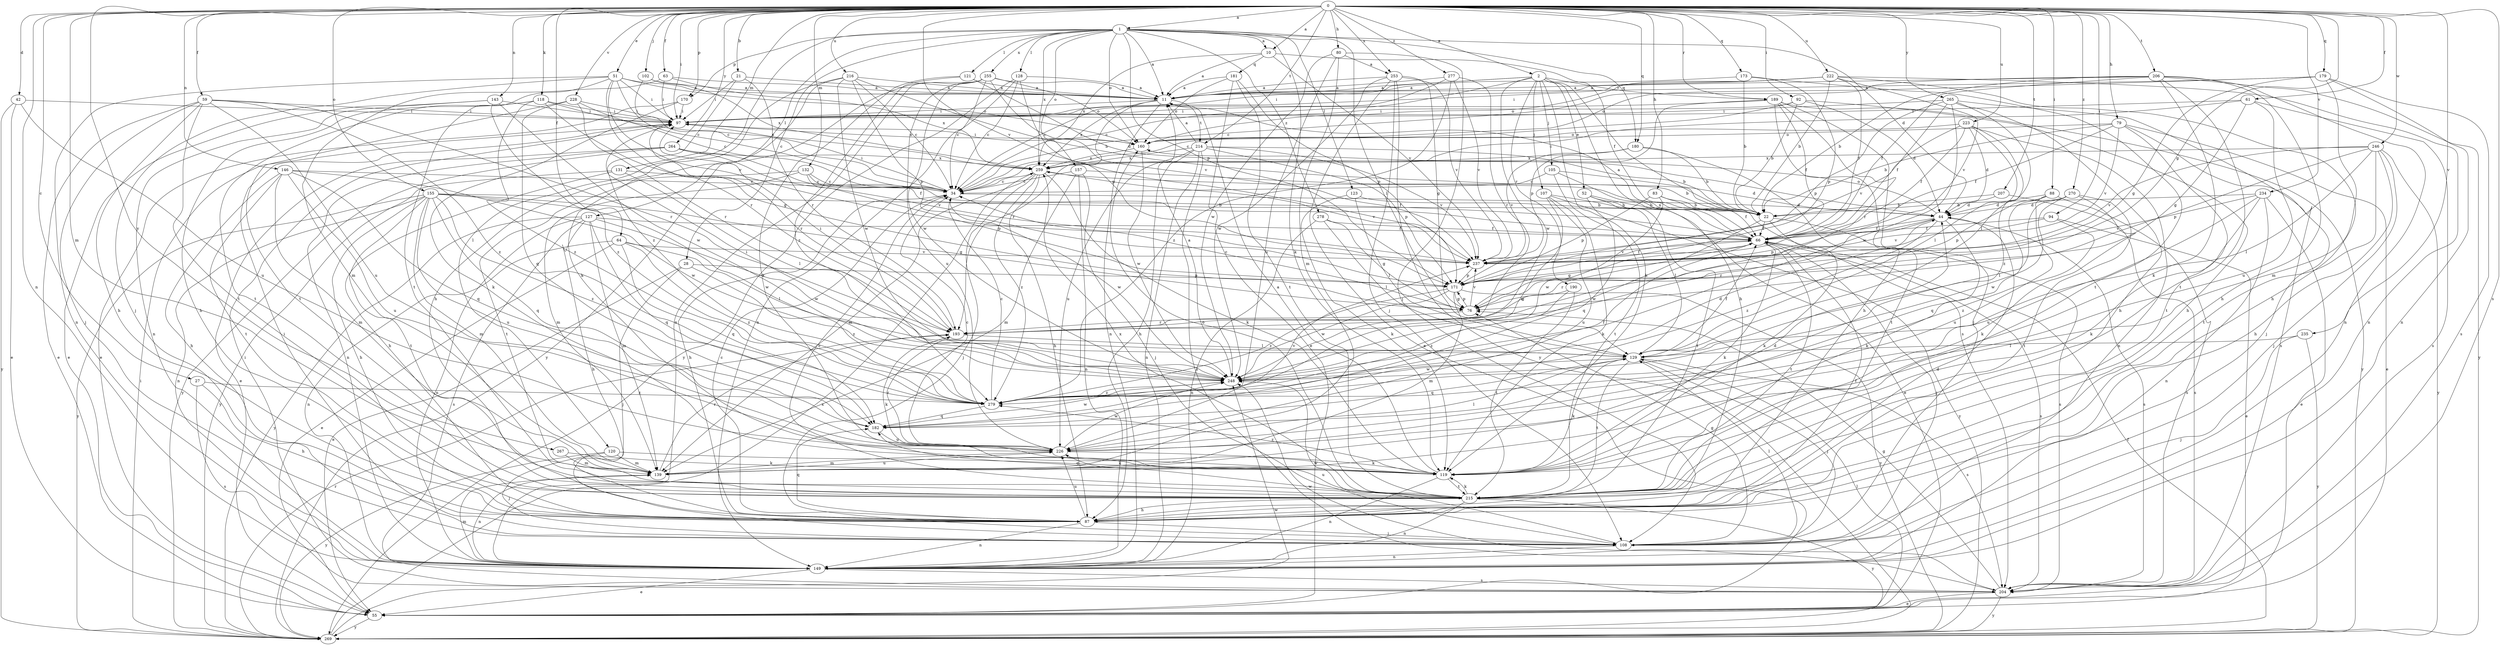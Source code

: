 strict digraph  {
0;
1;
2;
10;
11;
21;
22;
27;
28;
34;
42;
44;
51;
52;
55;
59;
61;
63;
64;
66;
76;
79;
80;
83;
87;
88;
92;
94;
97;
102;
105;
107;
108;
118;
119;
120;
121;
123;
127;
128;
129;
131;
132;
139;
143;
146;
149;
155;
157;
160;
170;
171;
173;
179;
180;
181;
182;
189;
190;
193;
204;
206;
207;
214;
215;
216;
222;
223;
226;
228;
234;
235;
237;
246;
248;
253;
255;
259;
264;
265;
267;
269;
270;
277;
278;
279;
0 -> 1  [label=a];
0 -> 2  [label=a];
0 -> 10  [label=a];
0 -> 21  [label=b];
0 -> 27  [label=c];
0 -> 42  [label=d];
0 -> 51  [label=e];
0 -> 59  [label=f];
0 -> 61  [label=f];
0 -> 63  [label=f];
0 -> 64  [label=f];
0 -> 76  [label=g];
0 -> 79  [label=h];
0 -> 80  [label=h];
0 -> 83  [label=h];
0 -> 88  [label=i];
0 -> 92  [label=i];
0 -> 94  [label=i];
0 -> 97  [label=i];
0 -> 102  [label=j];
0 -> 118  [label=k];
0 -> 131  [label=m];
0 -> 132  [label=m];
0 -> 139  [label=m];
0 -> 143  [label=n];
0 -> 146  [label=n];
0 -> 149  [label=n];
0 -> 155  [label=o];
0 -> 170  [label=p];
0 -> 173  [label=q];
0 -> 179  [label=q];
0 -> 180  [label=q];
0 -> 189  [label=r];
0 -> 204  [label=s];
0 -> 206  [label=t];
0 -> 207  [label=t];
0 -> 214  [label=t];
0 -> 216  [label=u];
0 -> 222  [label=u];
0 -> 223  [label=u];
0 -> 228  [label=v];
0 -> 234  [label=v];
0 -> 235  [label=v];
0 -> 237  [label=v];
0 -> 246  [label=w];
0 -> 253  [label=x];
0 -> 264  [label=y];
0 -> 265  [label=y];
0 -> 267  [label=y];
0 -> 270  [label=z];
0 -> 277  [label=z];
1 -> 10  [label=a];
1 -> 11  [label=a];
1 -> 28  [label=c];
1 -> 44  [label=d];
1 -> 119  [label=k];
1 -> 120  [label=l];
1 -> 121  [label=l];
1 -> 123  [label=l];
1 -> 127  [label=l];
1 -> 128  [label=l];
1 -> 129  [label=l];
1 -> 157  [label=o];
1 -> 160  [label=o];
1 -> 170  [label=p];
1 -> 171  [label=p];
1 -> 180  [label=q];
1 -> 255  [label=x];
1 -> 259  [label=x];
1 -> 278  [label=z];
2 -> 11  [label=a];
2 -> 34  [label=c];
2 -> 52  [label=e];
2 -> 87  [label=h];
2 -> 97  [label=i];
2 -> 105  [label=j];
2 -> 107  [label=j];
2 -> 119  [label=k];
2 -> 189  [label=r];
2 -> 190  [label=r];
2 -> 204  [label=s];
2 -> 248  [label=w];
10 -> 11  [label=a];
10 -> 66  [label=f];
10 -> 181  [label=q];
10 -> 237  [label=v];
10 -> 259  [label=x];
11 -> 97  [label=i];
11 -> 149  [label=n];
11 -> 193  [label=r];
11 -> 214  [label=t];
11 -> 259  [label=x];
21 -> 11  [label=a];
21 -> 97  [label=i];
21 -> 193  [label=r];
21 -> 279  [label=z];
22 -> 66  [label=f];
22 -> 119  [label=k];
22 -> 204  [label=s];
22 -> 248  [label=w];
27 -> 87  [label=h];
27 -> 204  [label=s];
27 -> 279  [label=z];
28 -> 55  [label=e];
28 -> 108  [label=j];
28 -> 171  [label=p];
28 -> 279  [label=z];
34 -> 44  [label=d];
34 -> 87  [label=h];
34 -> 97  [label=i];
34 -> 248  [label=w];
42 -> 55  [label=e];
42 -> 97  [label=i];
42 -> 226  [label=u];
42 -> 269  [label=y];
44 -> 66  [label=f];
44 -> 119  [label=k];
44 -> 160  [label=o];
44 -> 171  [label=p];
44 -> 193  [label=r];
44 -> 204  [label=s];
44 -> 279  [label=z];
51 -> 11  [label=a];
51 -> 34  [label=c];
51 -> 97  [label=i];
51 -> 108  [label=j];
51 -> 149  [label=n];
51 -> 160  [label=o];
51 -> 193  [label=r];
51 -> 215  [label=t];
51 -> 237  [label=v];
52 -> 22  [label=b];
52 -> 129  [label=l];
52 -> 182  [label=q];
52 -> 215  [label=t];
55 -> 129  [label=l];
55 -> 269  [label=y];
59 -> 55  [label=e];
59 -> 87  [label=h];
59 -> 97  [label=i];
59 -> 108  [label=j];
59 -> 193  [label=r];
59 -> 215  [label=t];
59 -> 226  [label=u];
59 -> 279  [label=z];
61 -> 34  [label=c];
61 -> 76  [label=g];
61 -> 97  [label=i];
61 -> 204  [label=s];
61 -> 226  [label=u];
63 -> 11  [label=a];
63 -> 97  [label=i];
63 -> 139  [label=m];
63 -> 259  [label=x];
64 -> 55  [label=e];
64 -> 129  [label=l];
64 -> 149  [label=n];
64 -> 182  [label=q];
64 -> 237  [label=v];
64 -> 279  [label=z];
66 -> 11  [label=a];
66 -> 76  [label=g];
66 -> 108  [label=j];
66 -> 119  [label=k];
66 -> 193  [label=r];
66 -> 204  [label=s];
66 -> 215  [label=t];
66 -> 237  [label=v];
66 -> 259  [label=x];
76 -> 34  [label=c];
76 -> 171  [label=p];
76 -> 193  [label=r];
76 -> 237  [label=v];
79 -> 22  [label=b];
79 -> 55  [label=e];
79 -> 66  [label=f];
79 -> 108  [label=j];
79 -> 160  [label=o];
79 -> 215  [label=t];
79 -> 237  [label=v];
80 -> 108  [label=j];
80 -> 139  [label=m];
80 -> 226  [label=u];
80 -> 248  [label=w];
80 -> 253  [label=a];
83 -> 22  [label=b];
83 -> 66  [label=f];
83 -> 171  [label=p];
83 -> 248  [label=w];
87 -> 34  [label=c];
87 -> 44  [label=d];
87 -> 66  [label=f];
87 -> 108  [label=j];
87 -> 149  [label=n];
87 -> 182  [label=q];
87 -> 226  [label=u];
88 -> 44  [label=d];
88 -> 171  [label=p];
88 -> 182  [label=q];
88 -> 204  [label=s];
88 -> 226  [label=u];
92 -> 22  [label=b];
92 -> 34  [label=c];
92 -> 44  [label=d];
92 -> 87  [label=h];
92 -> 97  [label=i];
94 -> 55  [label=e];
94 -> 66  [label=f];
94 -> 237  [label=v];
94 -> 279  [label=z];
97 -> 160  [label=o];
97 -> 193  [label=r];
102 -> 11  [label=a];
102 -> 34  [label=c];
102 -> 259  [label=x];
105 -> 34  [label=c];
105 -> 44  [label=d];
105 -> 55  [label=e];
105 -> 215  [label=t];
107 -> 22  [label=b];
107 -> 119  [label=k];
107 -> 226  [label=u];
107 -> 269  [label=y];
107 -> 279  [label=z];
108 -> 76  [label=g];
108 -> 97  [label=i];
108 -> 129  [label=l];
108 -> 149  [label=n];
108 -> 248  [label=w];
118 -> 76  [label=g];
118 -> 87  [label=h];
118 -> 97  [label=i];
118 -> 215  [label=t];
118 -> 259  [label=x];
118 -> 279  [label=z];
119 -> 11  [label=a];
119 -> 149  [label=n];
119 -> 215  [label=t];
119 -> 279  [label=z];
120 -> 108  [label=j];
120 -> 119  [label=k];
120 -> 139  [label=m];
120 -> 269  [label=y];
121 -> 11  [label=a];
121 -> 44  [label=d];
121 -> 119  [label=k];
121 -> 279  [label=z];
123 -> 22  [label=b];
123 -> 119  [label=k];
123 -> 129  [label=l];
127 -> 66  [label=f];
127 -> 87  [label=h];
127 -> 139  [label=m];
127 -> 149  [label=n];
127 -> 182  [label=q];
127 -> 204  [label=s];
127 -> 248  [label=w];
127 -> 269  [label=y];
128 -> 11  [label=a];
128 -> 34  [label=c];
128 -> 149  [label=n];
128 -> 171  [label=p];
128 -> 269  [label=y];
129 -> 66  [label=f];
129 -> 108  [label=j];
129 -> 119  [label=k];
129 -> 182  [label=q];
129 -> 204  [label=s];
129 -> 215  [label=t];
129 -> 248  [label=w];
131 -> 34  [label=c];
131 -> 87  [label=h];
131 -> 129  [label=l];
131 -> 269  [label=y];
132 -> 34  [label=c];
132 -> 66  [label=f];
132 -> 139  [label=m];
132 -> 171  [label=p];
132 -> 215  [label=t];
139 -> 44  [label=d];
139 -> 149  [label=n];
139 -> 193  [label=r];
139 -> 226  [label=u];
143 -> 55  [label=e];
143 -> 97  [label=i];
143 -> 149  [label=n];
143 -> 248  [label=w];
143 -> 279  [label=z];
146 -> 34  [label=c];
146 -> 87  [label=h];
146 -> 139  [label=m];
146 -> 182  [label=q];
146 -> 215  [label=t];
146 -> 226  [label=u];
146 -> 248  [label=w];
149 -> 55  [label=e];
149 -> 139  [label=m];
149 -> 204  [label=s];
155 -> 22  [label=b];
155 -> 76  [label=g];
155 -> 87  [label=h];
155 -> 139  [label=m];
155 -> 149  [label=n];
155 -> 182  [label=q];
155 -> 215  [label=t];
155 -> 226  [label=u];
155 -> 248  [label=w];
155 -> 269  [label=y];
155 -> 279  [label=z];
157 -> 22  [label=b];
157 -> 34  [label=c];
157 -> 108  [label=j];
157 -> 139  [label=m];
157 -> 149  [label=n];
160 -> 97  [label=i];
160 -> 248  [label=w];
160 -> 259  [label=x];
170 -> 55  [label=e];
170 -> 97  [label=i];
170 -> 119  [label=k];
171 -> 76  [label=g];
171 -> 139  [label=m];
171 -> 248  [label=w];
171 -> 269  [label=y];
171 -> 279  [label=z];
173 -> 11  [label=a];
173 -> 22  [label=b];
173 -> 171  [label=p];
173 -> 215  [label=t];
179 -> 11  [label=a];
179 -> 76  [label=g];
179 -> 139  [label=m];
179 -> 149  [label=n];
179 -> 160  [label=o];
179 -> 204  [label=s];
180 -> 22  [label=b];
180 -> 215  [label=t];
180 -> 237  [label=v];
180 -> 259  [label=x];
181 -> 11  [label=a];
181 -> 55  [label=e];
181 -> 160  [label=o];
181 -> 171  [label=p];
181 -> 215  [label=t];
182 -> 226  [label=u];
182 -> 237  [label=v];
182 -> 248  [label=w];
189 -> 66  [label=f];
189 -> 87  [label=h];
189 -> 97  [label=i];
189 -> 108  [label=j];
189 -> 171  [label=p];
189 -> 193  [label=r];
189 -> 269  [label=y];
190 -> 76  [label=g];
190 -> 215  [label=t];
190 -> 279  [label=z];
193 -> 97  [label=i];
193 -> 119  [label=k];
193 -> 129  [label=l];
204 -> 55  [label=e];
204 -> 76  [label=g];
204 -> 97  [label=i];
204 -> 248  [label=w];
204 -> 269  [label=y];
206 -> 11  [label=a];
206 -> 22  [label=b];
206 -> 34  [label=c];
206 -> 66  [label=f];
206 -> 87  [label=h];
206 -> 119  [label=k];
206 -> 149  [label=n];
206 -> 215  [label=t];
206 -> 269  [label=y];
207 -> 22  [label=b];
207 -> 44  [label=d];
207 -> 204  [label=s];
214 -> 11  [label=a];
214 -> 22  [label=b];
214 -> 87  [label=h];
214 -> 149  [label=n];
214 -> 171  [label=p];
214 -> 204  [label=s];
214 -> 226  [label=u];
214 -> 237  [label=v];
214 -> 259  [label=x];
215 -> 34  [label=c];
215 -> 87  [label=h];
215 -> 119  [label=k];
215 -> 149  [label=n];
215 -> 160  [label=o];
215 -> 182  [label=q];
215 -> 226  [label=u];
215 -> 259  [label=x];
215 -> 269  [label=y];
216 -> 11  [label=a];
216 -> 22  [label=b];
216 -> 34  [label=c];
216 -> 87  [label=h];
216 -> 119  [label=k];
216 -> 171  [label=p];
216 -> 248  [label=w];
222 -> 11  [label=a];
222 -> 22  [label=b];
222 -> 66  [label=f];
222 -> 87  [label=h];
222 -> 97  [label=i];
222 -> 149  [label=n];
222 -> 160  [label=o];
222 -> 237  [label=v];
223 -> 44  [label=d];
223 -> 66  [label=f];
223 -> 129  [label=l];
223 -> 149  [label=n];
223 -> 160  [label=o];
223 -> 237  [label=v];
223 -> 279  [label=z];
226 -> 34  [label=c];
226 -> 119  [label=k];
226 -> 129  [label=l];
226 -> 139  [label=m];
226 -> 193  [label=r];
226 -> 248  [label=w];
228 -> 34  [label=c];
228 -> 97  [label=i];
228 -> 182  [label=q];
228 -> 193  [label=r];
228 -> 215  [label=t];
234 -> 22  [label=b];
234 -> 55  [label=e];
234 -> 119  [label=k];
234 -> 149  [label=n];
234 -> 226  [label=u];
234 -> 237  [label=v];
235 -> 108  [label=j];
235 -> 129  [label=l];
235 -> 269  [label=y];
237 -> 66  [label=f];
237 -> 171  [label=p];
246 -> 87  [label=h];
246 -> 108  [label=j];
246 -> 129  [label=l];
246 -> 171  [label=p];
246 -> 215  [label=t];
246 -> 237  [label=v];
246 -> 259  [label=x];
246 -> 269  [label=y];
248 -> 11  [label=a];
248 -> 44  [label=d];
248 -> 97  [label=i];
248 -> 279  [label=z];
253 -> 11  [label=a];
253 -> 55  [label=e];
253 -> 76  [label=g];
253 -> 108  [label=j];
253 -> 237  [label=v];
253 -> 248  [label=w];
253 -> 269  [label=y];
255 -> 11  [label=a];
255 -> 34  [label=c];
255 -> 149  [label=n];
255 -> 160  [label=o];
255 -> 226  [label=u];
255 -> 237  [label=v];
255 -> 248  [label=w];
255 -> 269  [label=y];
259 -> 34  [label=c];
259 -> 87  [label=h];
259 -> 108  [label=j];
259 -> 119  [label=k];
259 -> 139  [label=m];
259 -> 237  [label=v];
259 -> 279  [label=z];
264 -> 55  [label=e];
264 -> 66  [label=f];
264 -> 149  [label=n];
264 -> 237  [label=v];
264 -> 259  [label=x];
264 -> 269  [label=y];
265 -> 66  [label=f];
265 -> 87  [label=h];
265 -> 97  [label=i];
265 -> 129  [label=l];
265 -> 171  [label=p];
265 -> 204  [label=s];
265 -> 248  [label=w];
267 -> 119  [label=k];
267 -> 139  [label=m];
269 -> 66  [label=f];
269 -> 97  [label=i];
269 -> 193  [label=r];
269 -> 248  [label=w];
269 -> 259  [label=x];
270 -> 44  [label=d];
270 -> 119  [label=k];
270 -> 129  [label=l];
270 -> 215  [label=t];
270 -> 248  [label=w];
277 -> 11  [label=a];
277 -> 34  [label=c];
277 -> 193  [label=r];
277 -> 237  [label=v];
277 -> 279  [label=z];
278 -> 66  [label=f];
278 -> 76  [label=g];
278 -> 129  [label=l];
278 -> 149  [label=n];
279 -> 34  [label=c];
279 -> 66  [label=f];
279 -> 182  [label=q];
}

